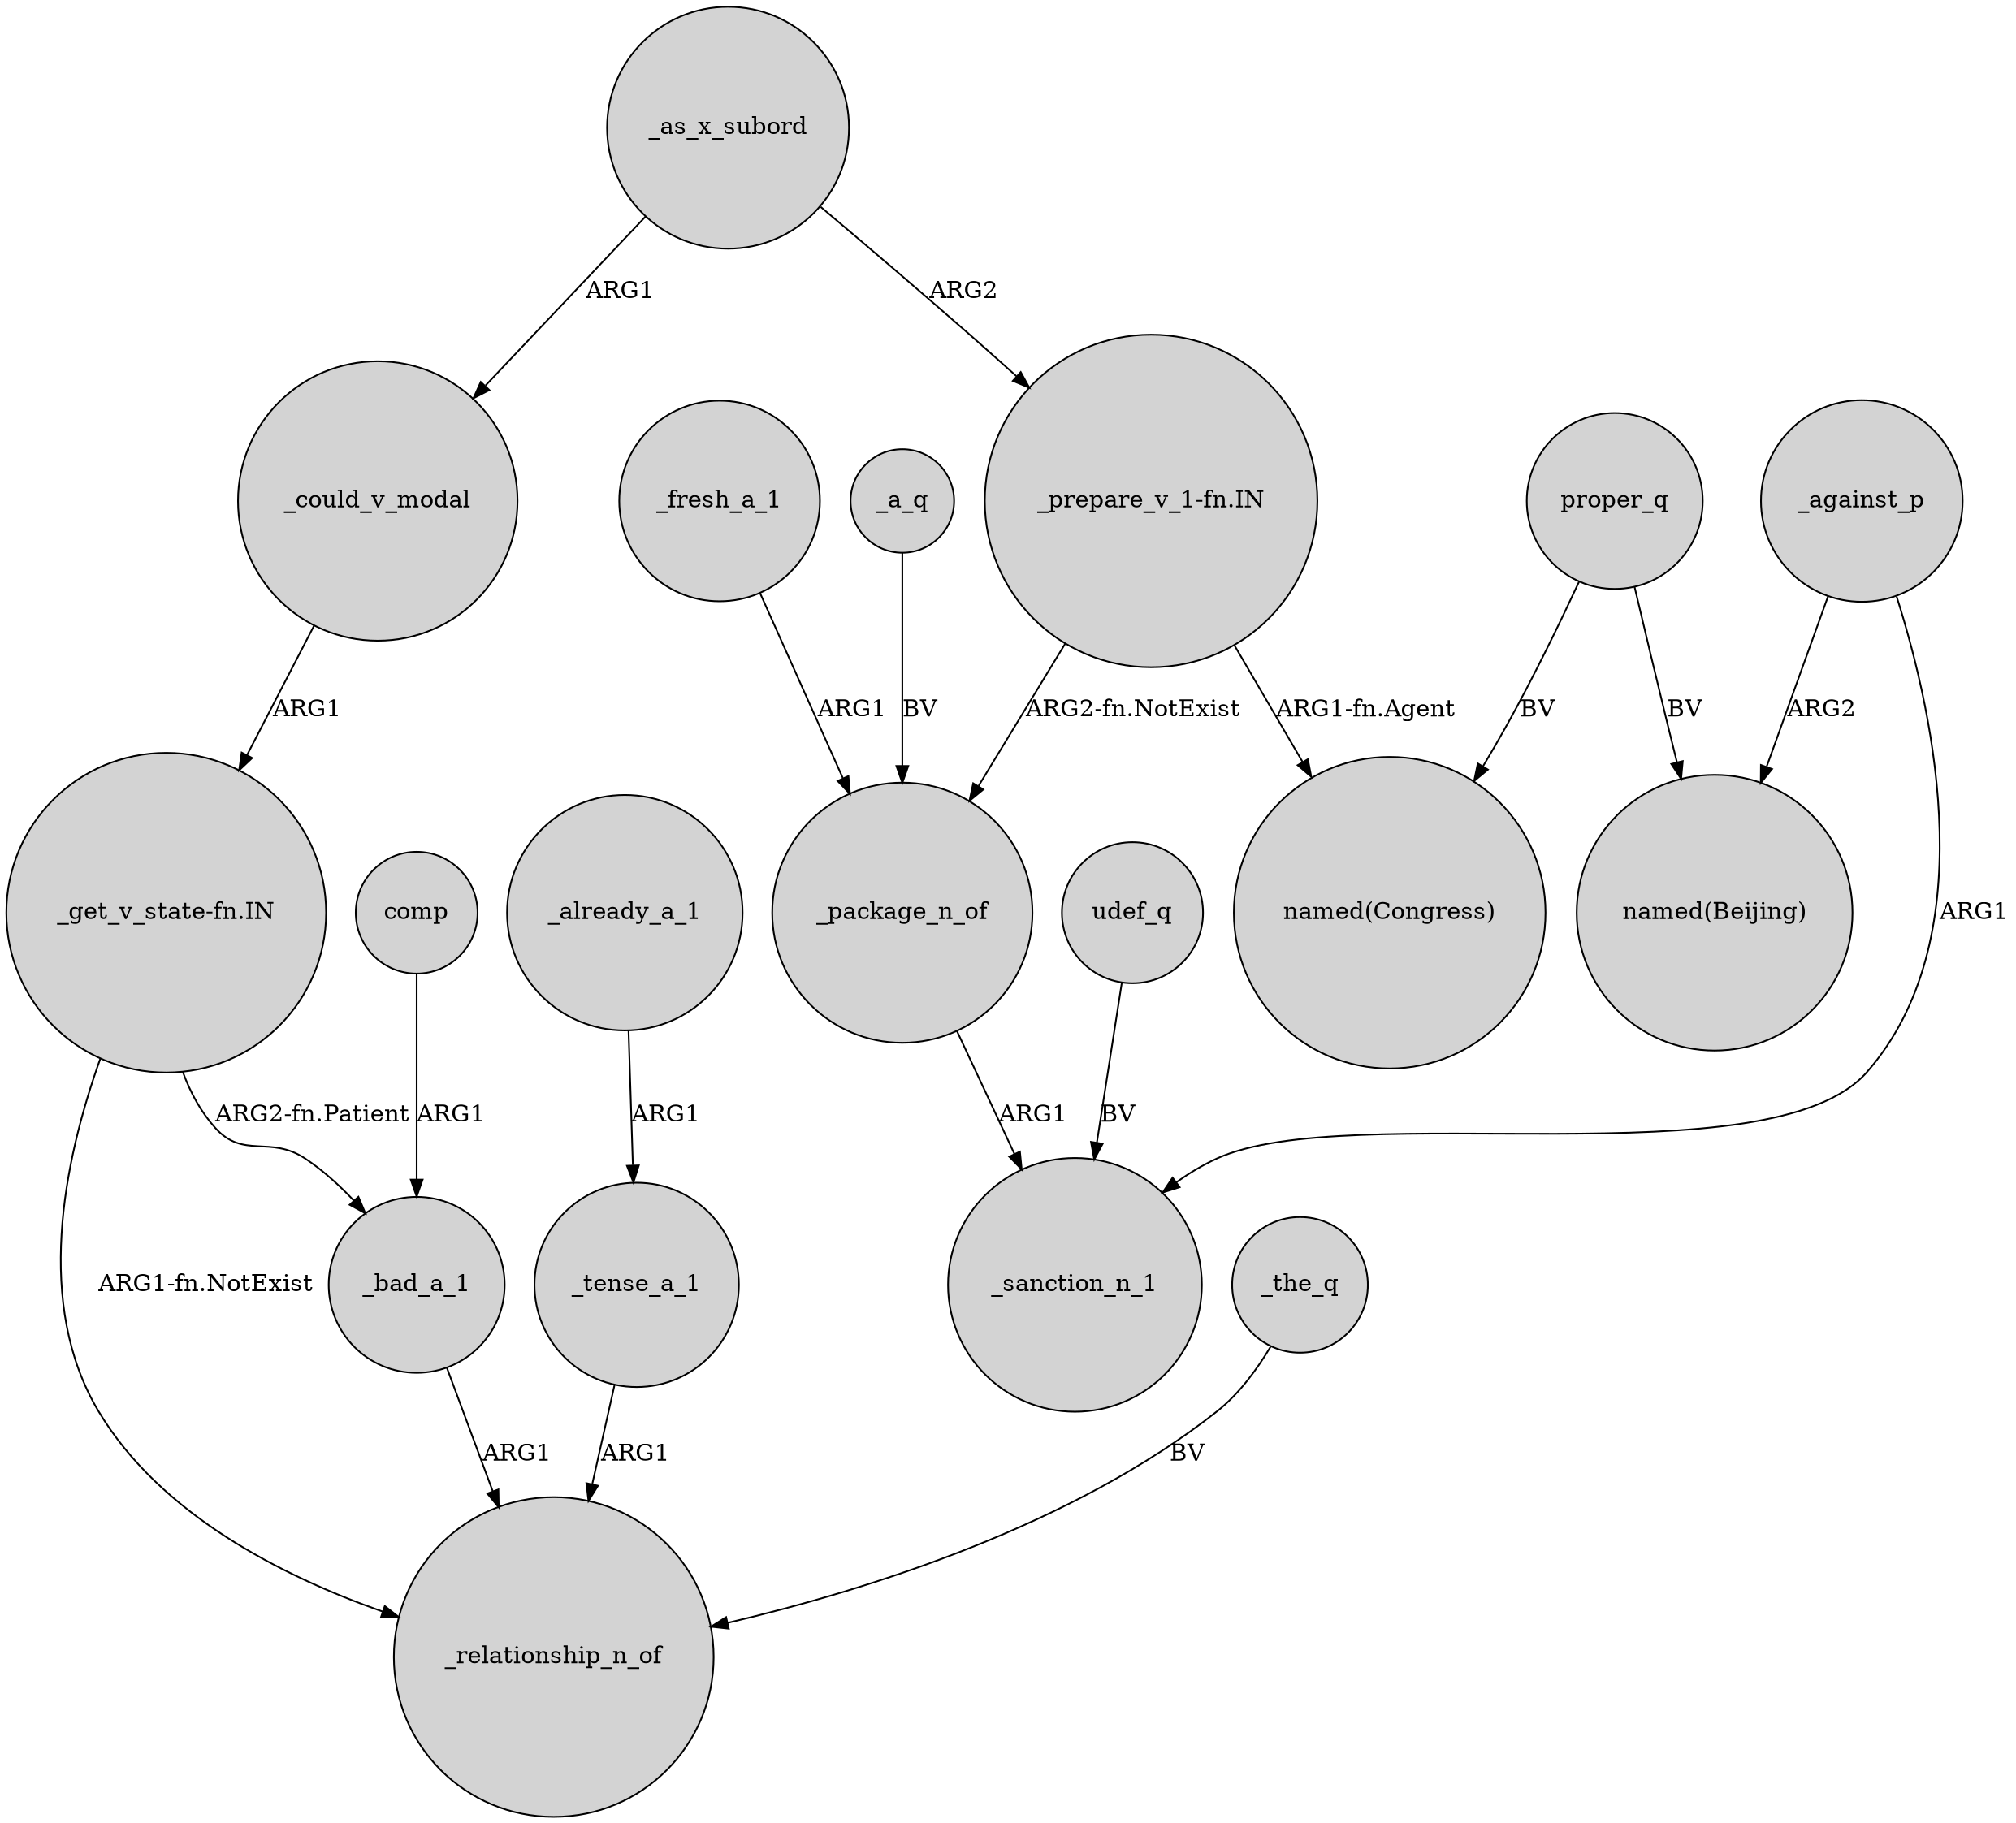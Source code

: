 digraph {
	node [shape=circle style=filled]
	_as_x_subord -> _could_v_modal [label=ARG1]
	_fresh_a_1 -> _package_n_of [label=ARG1]
	udef_q -> _sanction_n_1 [label=BV]
	_against_p -> "named(Beijing)" [label=ARG2]
	comp -> _bad_a_1 [label=ARG1]
	_already_a_1 -> _tense_a_1 [label=ARG1]
	"_prepare_v_1-fn.IN" -> _package_n_of [label="ARG2-fn.NotExist"]
	_as_x_subord -> "_prepare_v_1-fn.IN" [label=ARG2]
	proper_q -> "named(Congress)" [label=BV]
	"_get_v_state-fn.IN" -> _relationship_n_of [label="ARG1-fn.NotExist"]
	_package_n_of -> _sanction_n_1 [label=ARG1]
	_bad_a_1 -> _relationship_n_of [label=ARG1]
	"_prepare_v_1-fn.IN" -> "named(Congress)" [label="ARG1-fn.Agent"]
	_could_v_modal -> "_get_v_state-fn.IN" [label=ARG1]
	_tense_a_1 -> _relationship_n_of [label=ARG1]
	"_get_v_state-fn.IN" -> _bad_a_1 [label="ARG2-fn.Patient"]
	_a_q -> _package_n_of [label=BV]
	_against_p -> _sanction_n_1 [label=ARG1]
	_the_q -> _relationship_n_of [label=BV]
	proper_q -> "named(Beijing)" [label=BV]
}
